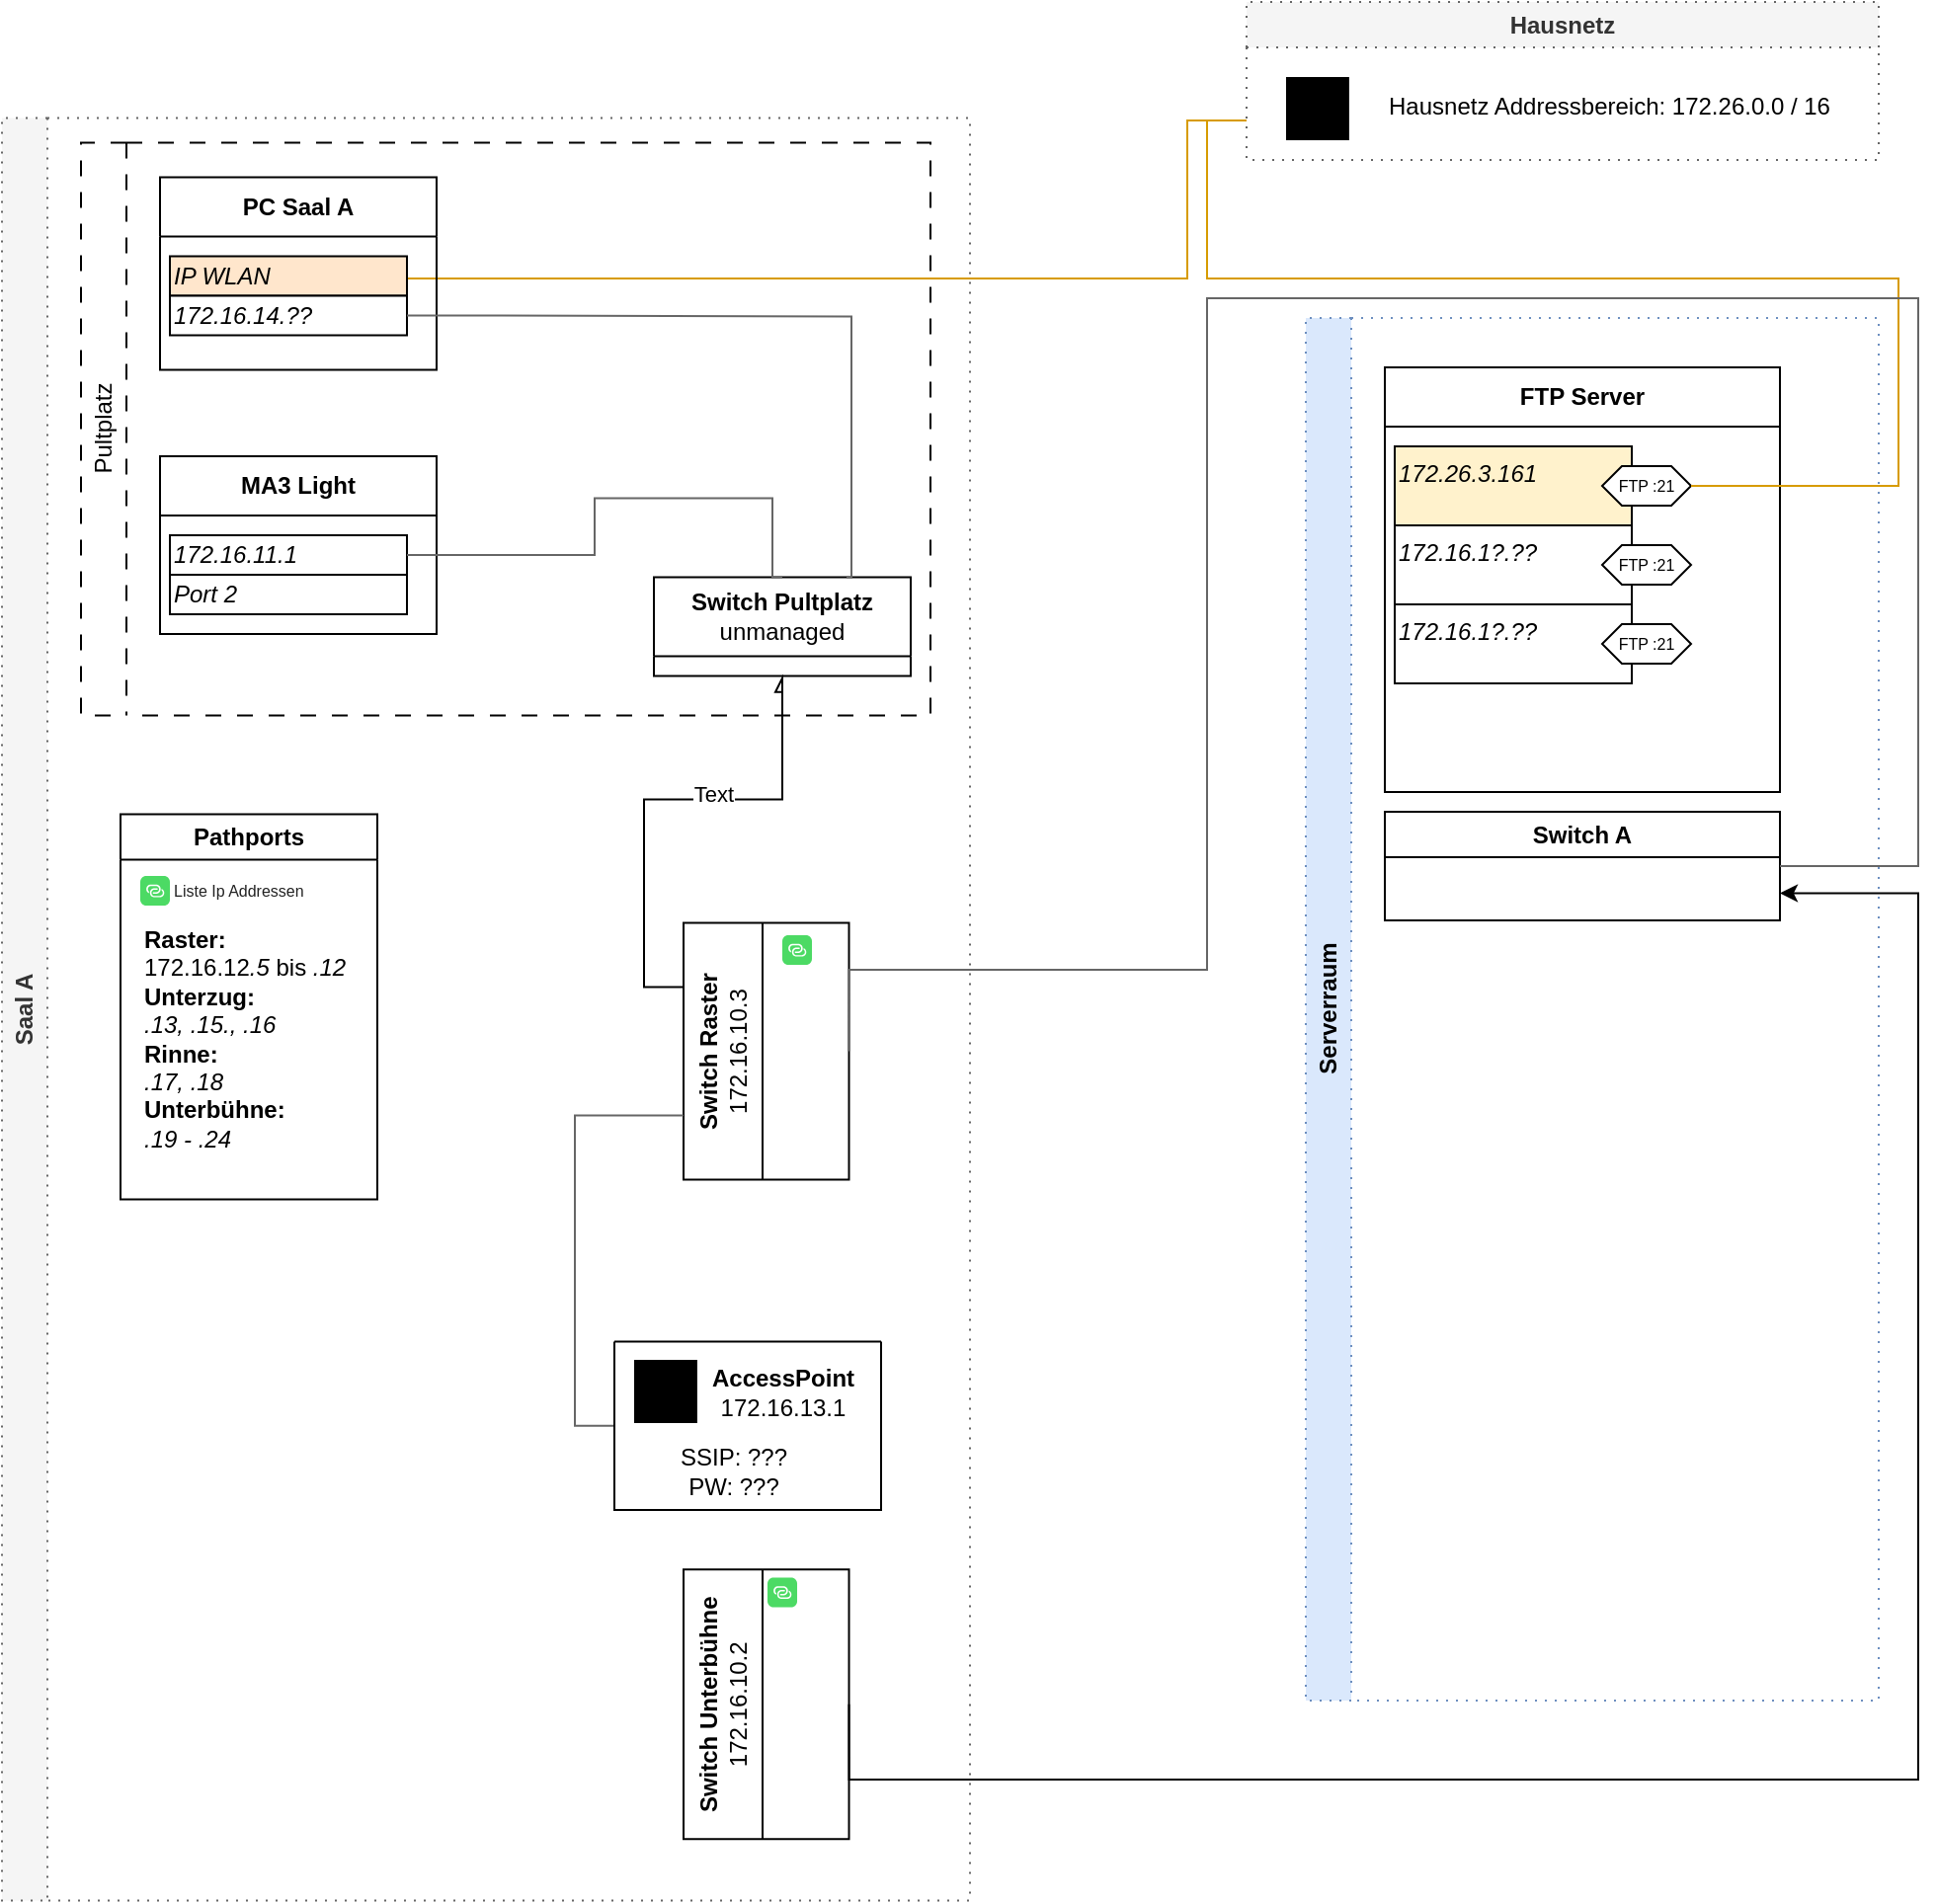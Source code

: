 <mxfile version="26.0.6" pages="2">
  <diagram name="Übersicht" id="d66fe2ae-3e9f-cf2f-6d29-e24063ad5d60">
    <mxGraphModel dx="4091" dy="402" grid="1" gridSize="10" guides="1" tooltips="1" connect="1" arrows="1" fold="1" page="1" pageScale="1" pageWidth="1100" pageHeight="850" background="none" math="0" shadow="0">
      <root>
        <mxCell id="0" />
        <mxCell id="1" parent="0" />
        <mxCell id="_C5BNkKWTBEPGsjmn6NA-13" value="Hausnetz" style="swimlane;whiteSpace=wrap;html=1;dashed=1;dashPattern=1 4;fillColor=#f5f5f5;fontColor=#333333;strokeColor=#666666;" parent="1" vertex="1">
          <mxGeometry x="-700" y="900" width="320" height="80" as="geometry" />
        </mxCell>
        <mxCell id="_C5BNkKWTBEPGsjmn6NA-14" value="" style="sketch=1;verticalLabelPosition=bottom;sketch=0;aspect=fixed;html=1;verticalAlign=top;strokeColor=none;fillColor=#000000;align=center;outlineConnect=0;pointerEvents=1;shape=mxgraph.citrix2.wifi_router;strokeWidth=1;shadow=0;curveFitting=1;jiggle=2;gradientColor=none;" parent="_C5BNkKWTBEPGsjmn6NA-13" vertex="1">
          <mxGeometry x="20" y="38" width="31.94" height="32" as="geometry" />
        </mxCell>
        <mxCell id="_C5BNkKWTBEPGsjmn6NA-15" value="Hausnetz Addressbereich:&amp;nbsp;172.26.0.0 / 16" style="text;html=1;align=left;verticalAlign=middle;whiteSpace=wrap;rounded=0;" parent="_C5BNkKWTBEPGsjmn6NA-13" vertex="1">
          <mxGeometry x="70" y="38" width="240" height="30" as="geometry" />
        </mxCell>
        <mxCell id="_C5BNkKWTBEPGsjmn6NA-16" style="rounded=0;orthogonalLoop=1;jettySize=auto;html=1;entryX=0;entryY=0.75;entryDx=0;entryDy=0;edgeStyle=orthogonalEdgeStyle;jumpStyle=none;shadow=0;flowAnimation=0;endArrow=none;endFill=0;strokeColor=#d79b00;fillColor=#ffe6cc;" parent="1" source="_C5BNkKWTBEPGsjmn6NA-11" target="_C5BNkKWTBEPGsjmn6NA-13" edge="1">
          <mxGeometry relative="1" as="geometry">
            <Array as="points">
              <mxPoint x="-730" y="1040" />
              <mxPoint x="-730" y="960" />
            </Array>
          </mxGeometry>
        </mxCell>
        <mxCell id="_C5BNkKWTBEPGsjmn6NA-21" value="Serverraum" style="swimlane;horizontal=0;whiteSpace=wrap;html=1;dashed=1;dashPattern=1 4;fillColor=#dae8fc;strokeColor=#6c8ebf;" parent="1" vertex="1">
          <mxGeometry x="-670" y="1060" width="290" height="700" as="geometry" />
        </mxCell>
        <mxCell id="_C5BNkKWTBEPGsjmn6NA-23" value="FTP Server" style="swimlane;whiteSpace=wrap;html=1;startSize=30;" parent="_C5BNkKWTBEPGsjmn6NA-21" vertex="1">
          <mxGeometry x="40" y="25" width="200" height="215" as="geometry" />
        </mxCell>
        <mxCell id="_C5BNkKWTBEPGsjmn6NA-24" value="&lt;i&gt;172.26.3.161&lt;/i&gt;" style="rounded=0;whiteSpace=wrap;html=1;fillColor=#fff2cc;strokeColor=#000000;verticalAlign=top;align=left;" parent="_C5BNkKWTBEPGsjmn6NA-23" vertex="1">
          <mxGeometry x="5" y="40" width="120" height="40" as="geometry" />
        </mxCell>
        <mxCell id="P-Y-znH8DLPPJtFt1mMd-2" value="FTP :21" style="shape=hexagon;perimeter=hexagonPerimeter2;whiteSpace=wrap;html=1;fixedSize=1;size=10.0;fontSize=8;" parent="_C5BNkKWTBEPGsjmn6NA-23" vertex="1">
          <mxGeometry x="110" y="50" width="45" height="20" as="geometry" />
        </mxCell>
        <mxCell id="P-Y-znH8DLPPJtFt1mMd-5" value="&lt;i&gt;172.16.1?.??&lt;/i&gt;" style="rounded=0;whiteSpace=wrap;html=1;verticalAlign=top;align=left;" parent="_C5BNkKWTBEPGsjmn6NA-23" vertex="1">
          <mxGeometry x="5" y="80" width="120" height="40" as="geometry" />
        </mxCell>
        <mxCell id="P-Y-znH8DLPPJtFt1mMd-6" value="FTP :21" style="shape=hexagon;perimeter=hexagonPerimeter2;whiteSpace=wrap;html=1;fixedSize=1;size=10.0;fontSize=8;" parent="_C5BNkKWTBEPGsjmn6NA-23" vertex="1">
          <mxGeometry x="110" y="90" width="45" height="20" as="geometry" />
        </mxCell>
        <mxCell id="P-Y-znH8DLPPJtFt1mMd-8" value="&lt;i&gt;172.16.1?.??&lt;/i&gt;" style="rounded=0;whiteSpace=wrap;html=1;verticalAlign=top;align=left;" parent="_C5BNkKWTBEPGsjmn6NA-23" vertex="1">
          <mxGeometry x="5" y="120" width="120" height="40" as="geometry" />
        </mxCell>
        <mxCell id="P-Y-znH8DLPPJtFt1mMd-9" value="FTP :21" style="shape=hexagon;perimeter=hexagonPerimeter2;whiteSpace=wrap;html=1;fixedSize=1;size=10.0;fontSize=8;" parent="_C5BNkKWTBEPGsjmn6NA-23" vertex="1">
          <mxGeometry x="110" y="130" width="45" height="20" as="geometry" />
        </mxCell>
        <mxCell id="P-Y-znH8DLPPJtFt1mMd-36" value="Switch A" style="swimlane;whiteSpace=wrap;html=1;" parent="_C5BNkKWTBEPGsjmn6NA-21" vertex="1">
          <mxGeometry x="40" y="250" width="200" height="55" as="geometry" />
        </mxCell>
        <mxCell id="_C5BNkKWTBEPGsjmn6NA-22" value="Saal A" style="swimlane;horizontal=0;whiteSpace=wrap;html=1;dashed=1;dashPattern=1 4;fillColor=#f5f5f5;fontColor=#333333;strokeColor=#666666;" parent="1" vertex="1">
          <mxGeometry x="-1330" y="958.75" width="490" height="902.5" as="geometry">
            <mxRectangle x="-1330" y="957.5" width="40" height="70" as="alternateBounds" />
          </mxGeometry>
        </mxCell>
        <mxCell id="P-Y-znH8DLPPJtFt1mMd-15" value="&lt;span style=&quot;font-weight: normal;&quot;&gt;Pultplatz&lt;/span&gt;" style="swimlane;horizontal=0;whiteSpace=wrap;html=1;dashed=1;dashPattern=8 8;" parent="_C5BNkKWTBEPGsjmn6NA-22" vertex="1">
          <mxGeometry x="40" y="12.5" width="430" height="290" as="geometry">
            <mxRectangle x="-1290" y="970" width="40" height="80" as="alternateBounds" />
          </mxGeometry>
        </mxCell>
        <mxCell id="_C5BNkKWTBEPGsjmn6NA-10" value="PC Saal A" style="swimlane;whiteSpace=wrap;html=1;startSize=30;" parent="P-Y-znH8DLPPJtFt1mMd-15" vertex="1">
          <mxGeometry x="40" y="17.5" width="140" height="97.5" as="geometry" />
        </mxCell>
        <mxCell id="_C5BNkKWTBEPGsjmn6NA-11" value="&lt;i&gt;IP WLAN&lt;/i&gt;" style="rounded=0;whiteSpace=wrap;html=1;strokeColor=#000000;fillColor=#ffe6cc;align=left;" parent="_C5BNkKWTBEPGsjmn6NA-10" vertex="1">
          <mxGeometry x="5" y="40" width="120" height="20" as="geometry" />
        </mxCell>
        <mxCell id="_C5BNkKWTBEPGsjmn6NA-12" value="&lt;i&gt;172.16.14.??&lt;/i&gt;" style="rounded=0;whiteSpace=wrap;html=1;align=left;" parent="_C5BNkKWTBEPGsjmn6NA-10" vertex="1">
          <mxGeometry x="5" y="60" width="120" height="20" as="geometry" />
        </mxCell>
        <mxCell id="_C5BNkKWTBEPGsjmn6NA-17" value="MA3 Light" style="swimlane;whiteSpace=wrap;html=1;startSize=30;" parent="P-Y-znH8DLPPJtFt1mMd-15" vertex="1">
          <mxGeometry x="40" y="158.75" width="140" height="90" as="geometry" />
        </mxCell>
        <mxCell id="_C5BNkKWTBEPGsjmn6NA-18" value="&lt;i&gt;172.16.11.1&lt;/i&gt;" style="rounded=0;whiteSpace=wrap;html=1;align=left;" parent="_C5BNkKWTBEPGsjmn6NA-17" vertex="1">
          <mxGeometry x="5" y="40" width="120" height="20" as="geometry" />
        </mxCell>
        <mxCell id="_C5BNkKWTBEPGsjmn6NA-19" value="&lt;i&gt;Port 2&lt;/i&gt;" style="rounded=0;whiteSpace=wrap;html=1;align=left;" parent="_C5BNkKWTBEPGsjmn6NA-17" vertex="1">
          <mxGeometry x="5" y="60" width="120" height="20" as="geometry" />
        </mxCell>
        <mxCell id="P-Y-znH8DLPPJtFt1mMd-14" value="Switch Pultplatz&lt;br&gt;&lt;span style=&quot;font-weight: normal;&quot;&gt;unmanaged&lt;/span&gt;" style="swimlane;whiteSpace=wrap;html=1;startSize=40;" parent="P-Y-znH8DLPPJtFt1mMd-15" vertex="1">
          <mxGeometry x="290" y="220" width="130" height="50" as="geometry" />
        </mxCell>
        <mxCell id="P-Y-znH8DLPPJtFt1mMd-16" style="edgeStyle=orthogonalEdgeStyle;rounded=0;orthogonalLoop=1;jettySize=auto;html=1;exitX=1;exitY=0.5;exitDx=0;exitDy=0;entryX=0.5;entryY=0;entryDx=0;entryDy=0;endArrow=none;endFill=0;fillColor=#f5f5f5;strokeColor=#666666;" parent="P-Y-znH8DLPPJtFt1mMd-15" source="_C5BNkKWTBEPGsjmn6NA-18" target="P-Y-znH8DLPPJtFt1mMd-14" edge="1">
          <mxGeometry relative="1" as="geometry">
            <Array as="points">
              <mxPoint x="260" y="209" />
              <mxPoint x="260" y="180" />
              <mxPoint x="350" y="180" />
              <mxPoint x="350" y="220" />
            </Array>
          </mxGeometry>
        </mxCell>
        <mxCell id="P-Y-znH8DLPPJtFt1mMd-17" style="edgeStyle=orthogonalEdgeStyle;rounded=0;orthogonalLoop=1;jettySize=auto;html=1;exitX=1;exitY=0.5;exitDx=0;exitDy=0;entryX=0.75;entryY=0;entryDx=0;entryDy=0;endArrow=none;endFill=0;fillColor=#f5f5f5;strokeColor=#666666;" parent="P-Y-znH8DLPPJtFt1mMd-15" source="_C5BNkKWTBEPGsjmn6NA-12" target="P-Y-znH8DLPPJtFt1mMd-14" edge="1">
          <mxGeometry relative="1" as="geometry">
            <Array as="points">
              <mxPoint x="213" y="88" />
              <mxPoint x="390" y="88" />
              <mxPoint x="390" y="190" />
            </Array>
          </mxGeometry>
        </mxCell>
        <mxCell id="P-Y-znH8DLPPJtFt1mMd-33" style="edgeStyle=orthogonalEdgeStyle;rounded=0;orthogonalLoop=1;jettySize=auto;html=1;exitX=0.75;exitY=0;exitDx=0;exitDy=0;entryX=0.5;entryY=1;entryDx=0;entryDy=0;endArrow=async;endFill=0;" parent="_C5BNkKWTBEPGsjmn6NA-22" source="P-Y-znH8DLPPJtFt1mMd-11" target="P-Y-znH8DLPPJtFt1mMd-14" edge="1">
          <mxGeometry relative="1" as="geometry" />
        </mxCell>
        <mxCell id="P-Y-znH8DLPPJtFt1mMd-34" value="Text" style="edgeLabel;html=1;align=center;verticalAlign=middle;resizable=0;points=[];" parent="P-Y-znH8DLPPJtFt1mMd-33" vertex="1" connectable="0">
          <mxGeometry x="0.346" y="1" relative="1" as="geometry">
            <mxPoint x="-17" y="-2" as="offset" />
          </mxGeometry>
        </mxCell>
        <mxCell id="P-Y-znH8DLPPJtFt1mMd-11" value="Switch Raster&lt;br&gt;&lt;span style=&quot;font-weight: normal;&quot;&gt;172.16.10.3&lt;/span&gt;" style="swimlane;whiteSpace=wrap;html=1;startSize=40;swimlaneLine=1;glass=0;rounded=0;shadow=0;rotation=-90;" parent="_C5BNkKWTBEPGsjmn6NA-22" vertex="1">
          <mxGeometry x="321.88" y="430.63" width="130" height="83.75" as="geometry" />
        </mxCell>
        <UserObject label="" link="172.16.10.3" id="8Z2GqEkdJc7HsG8jHnMn-7">
          <mxCell style="html=1;strokeWidth=1;shadow=0;dashed=0;shape=mxgraph.ios7.misc.link;fillColor=#4CDA64;strokeColor=none;buttonText=;strokeColor2=#222222;fontColor=#222222;fontSize=8;verticalLabelPosition=bottom;verticalAlign=top;align=center;sketch=0;" vertex="1" parent="P-Y-znH8DLPPJtFt1mMd-11">
            <mxGeometry x="73.12" y="-16.88" width="15" height="15" as="geometry" />
          </mxCell>
        </UserObject>
        <mxCell id="P-Y-znH8DLPPJtFt1mMd-10" value="Pathports" style="swimlane;whiteSpace=wrap;html=1;" parent="_C5BNkKWTBEPGsjmn6NA-22" vertex="1">
          <mxGeometry x="60" y="352.5" width="130" height="195" as="geometry" />
        </mxCell>
        <mxCell id="MzpsNFHrvF4brpoUTHrL-1" value="&lt;b&gt;Raster:&lt;/b&gt; 172.16.12&lt;i&gt;.5&lt;/i&gt; bis &lt;i&gt;.12&lt;/i&gt;&lt;div&gt;&lt;b&gt;Unterzug:&lt;/b&gt;&lt;/div&gt;&lt;div&gt;&lt;i&gt;.13, .15., .16&lt;/i&gt;&lt;br&gt;&lt;b&gt;Rinne:&lt;/b&gt;&lt;/div&gt;&lt;div&gt;&lt;i&gt;.17, .18&lt;/i&gt;&lt;br&gt;&lt;b&gt;Unterbühne:&lt;/b&gt;&lt;/div&gt;&lt;div&gt;&lt;i&gt;.19 - .24&lt;/i&gt;&lt;/div&gt;" style="text;html=1;align=left;verticalAlign=top;whiteSpace=wrap;rounded=0;" vertex="1" parent="P-Y-znH8DLPPJtFt1mMd-10">
          <mxGeometry x="10" y="50" width="110" height="130" as="geometry" />
        </mxCell>
        <UserObject label="Liste Ip Addressen" link="https://cloud.schaubuehne.de/index.php/apps/files/files/577146?dir=/Abt_Beleuchtung/Stellwerk,%20Netzwerk/SAL%20Netzwerk&amp;openfile=true" linkTarget="_blank" id="MzpsNFHrvF4brpoUTHrL-4">
          <mxCell style="html=1;strokeWidth=1;shadow=0;dashed=0;shape=mxgraph.ios7.misc.link;fillColor=#4CDA64;strokeColor=none;buttonText=;strokeColor2=#222222;fontColor=#222222;fontSize=8;verticalLabelPosition=bottom;verticalAlign=middle;align=left;sketch=0;movableLabel=1;" vertex="1" parent="P-Y-znH8DLPPJtFt1mMd-10">
            <mxGeometry x="10" y="31.25" width="15" height="15" as="geometry">
              <mxPoint x="15" y="-15" as="offset" />
            </mxGeometry>
          </mxCell>
        </UserObject>
        <mxCell id="P-Y-znH8DLPPJtFt1mMd-26" style="edgeStyle=orthogonalEdgeStyle;rounded=0;orthogonalLoop=1;jettySize=auto;html=1;exitX=0;exitY=0.5;exitDx=0;exitDy=0;entryX=0.25;entryY=0;entryDx=0;entryDy=0;endArrow=none;endFill=0;fillColor=#f5f5f5;strokeColor=#666666;" parent="_C5BNkKWTBEPGsjmn6NA-22" source="P-Y-znH8DLPPJtFt1mMd-20" target="P-Y-znH8DLPPJtFt1mMd-11" edge="1">
          <mxGeometry relative="1" as="geometry" />
        </mxCell>
        <mxCell id="P-Y-znH8DLPPJtFt1mMd-20" value="" style="swimlane;startSize=0;" parent="_C5BNkKWTBEPGsjmn6NA-22" vertex="1">
          <mxGeometry x="310" y="619.5" width="135" height="85.25" as="geometry" />
        </mxCell>
        <mxCell id="P-Y-znH8DLPPJtFt1mMd-21" value="&lt;b&gt;AccessPoint&lt;/b&gt;&lt;div&gt;172.16.13.1&lt;/div&gt;" style="text;html=1;align=center;verticalAlign=middle;resizable=0;points=[];autosize=1;strokeColor=none;fillColor=none;" parent="P-Y-znH8DLPPJtFt1mMd-20" vertex="1">
          <mxGeometry x="35" y="5.25" width="100" height="40" as="geometry" />
        </mxCell>
        <mxCell id="P-Y-znH8DLPPJtFt1mMd-18" value="" style="sketch=1;verticalLabelPosition=bottom;sketch=0;aspect=fixed;html=1;verticalAlign=top;strokeColor=none;fillColor=#000000;align=center;outlineConnect=0;pointerEvents=1;shape=mxgraph.citrix2.wifi_router;strokeWidth=1;shadow=0;curveFitting=1;jiggle=2;gradientColor=none;" parent="P-Y-znH8DLPPJtFt1mMd-20" vertex="1">
          <mxGeometry x="10" y="9.25" width="31.94" height="32" as="geometry" />
        </mxCell>
        <mxCell id="P-Y-znH8DLPPJtFt1mMd-24" value="SSIP: ???&lt;br&gt;PW: ???" style="text;html=1;align=center;verticalAlign=middle;resizable=0;points=[];autosize=1;strokeColor=none;fillColor=none;" parent="P-Y-znH8DLPPJtFt1mMd-20" vertex="1">
          <mxGeometry x="20" y="45.25" width="80" height="40" as="geometry" />
        </mxCell>
        <mxCell id="P-Y-znH8DLPPJtFt1mMd-35" value="Switch Unterbühne&lt;br&gt;&lt;span style=&quot;font-weight: 400;&quot;&gt;172.16.10.2&lt;/span&gt;" style="swimlane;whiteSpace=wrap;html=1;startSize=40;swimlaneLine=1;glass=0;rounded=0;shadow=0;rotation=-90;" parent="_C5BNkKWTBEPGsjmn6NA-22" vertex="1">
          <mxGeometry x="318.68" y="761.25" width="136.41" height="83.75" as="geometry" />
        </mxCell>
        <UserObject label="" link="172.16.10.2" id="8Z2GqEkdJc7HsG8jHnMn-8">
          <mxCell style="html=1;strokeWidth=1;shadow=0;dashed=0;shape=mxgraph.ios7.misc.link;fillColor=#4CDA64;strokeColor=none;buttonText=;strokeColor2=#222222;fontColor=#222222;fontSize=8;verticalLabelPosition=bottom;verticalAlign=top;align=center;sketch=0;" vertex="1" parent="P-Y-znH8DLPPJtFt1mMd-35">
            <mxGeometry x="68.83" y="-22.27" width="15" height="15" as="geometry" />
          </mxCell>
        </UserObject>
        <mxCell id="P-Y-znH8DLPPJtFt1mMd-4" style="edgeStyle=orthogonalEdgeStyle;rounded=0;orthogonalLoop=1;jettySize=auto;html=1;entryX=0;entryY=0.75;entryDx=0;entryDy=0;fillColor=#ffe6cc;strokeColor=#d79b00;endArrow=none;endFill=0;exitX=1;exitY=0.5;exitDx=0;exitDy=0;" parent="1" source="P-Y-znH8DLPPJtFt1mMd-2" target="_C5BNkKWTBEPGsjmn6NA-13" edge="1">
          <mxGeometry relative="1" as="geometry">
            <mxPoint x="-730" y="990" as="targetPoint" />
            <Array as="points">
              <mxPoint x="-370" y="1145" />
              <mxPoint x="-370" y="1040" />
              <mxPoint x="-720" y="1040" />
              <mxPoint x="-720" y="960" />
            </Array>
          </mxGeometry>
        </mxCell>
        <mxCell id="P-Y-znH8DLPPJtFt1mMd-13" style="edgeStyle=orthogonalEdgeStyle;rounded=0;orthogonalLoop=1;jettySize=auto;html=1;exitX=1;exitY=0.5;exitDx=0;exitDy=0;entryX=0.5;entryY=1;entryDx=0;entryDy=0;fillColor=#f5f5f5;strokeColor=#666666;endArrow=none;endFill=0;" parent="1" source="P-Y-znH8DLPPJtFt1mMd-36" target="P-Y-znH8DLPPJtFt1mMd-11" edge="1">
          <mxGeometry relative="1" as="geometry">
            <Array as="points">
              <mxPoint x="-360" y="1338" />
              <mxPoint x="-360" y="1050" />
              <mxPoint x="-720" y="1050" />
              <mxPoint x="-720" y="1390" />
              <mxPoint x="-901" y="1390" />
            </Array>
          </mxGeometry>
        </mxCell>
        <mxCell id="8Z2GqEkdJc7HsG8jHnMn-11" style="edgeStyle=orthogonalEdgeStyle;rounded=0;orthogonalLoop=1;jettySize=auto;html=1;exitX=0.5;exitY=1;exitDx=0;exitDy=0;entryX=1;entryY=0.75;entryDx=0;entryDy=0;" edge="1" parent="1" source="P-Y-znH8DLPPJtFt1mMd-35" target="P-Y-znH8DLPPJtFt1mMd-36">
          <mxGeometry relative="1" as="geometry">
            <Array as="points">
              <mxPoint x="-901" y="1800" />
              <mxPoint x="-360" y="1800" />
              <mxPoint x="-360" y="1351" />
            </Array>
          </mxGeometry>
        </mxCell>
      </root>
    </mxGraphModel>
  </diagram>
  <diagram id="LkmLFInu36DlAiiVUFTq" name="A-Raster-Pathports">
    <mxGraphModel grid="1" page="1" gridSize="10" guides="1" tooltips="1" connect="1" arrows="1" fold="1" pageScale="1" pageWidth="827" pageHeight="1169" math="0" shadow="0">
      <root>
        <mxCell id="0" />
        <mxCell id="1" parent="0" />
      </root>
    </mxGraphModel>
  </diagram>
</mxfile>
